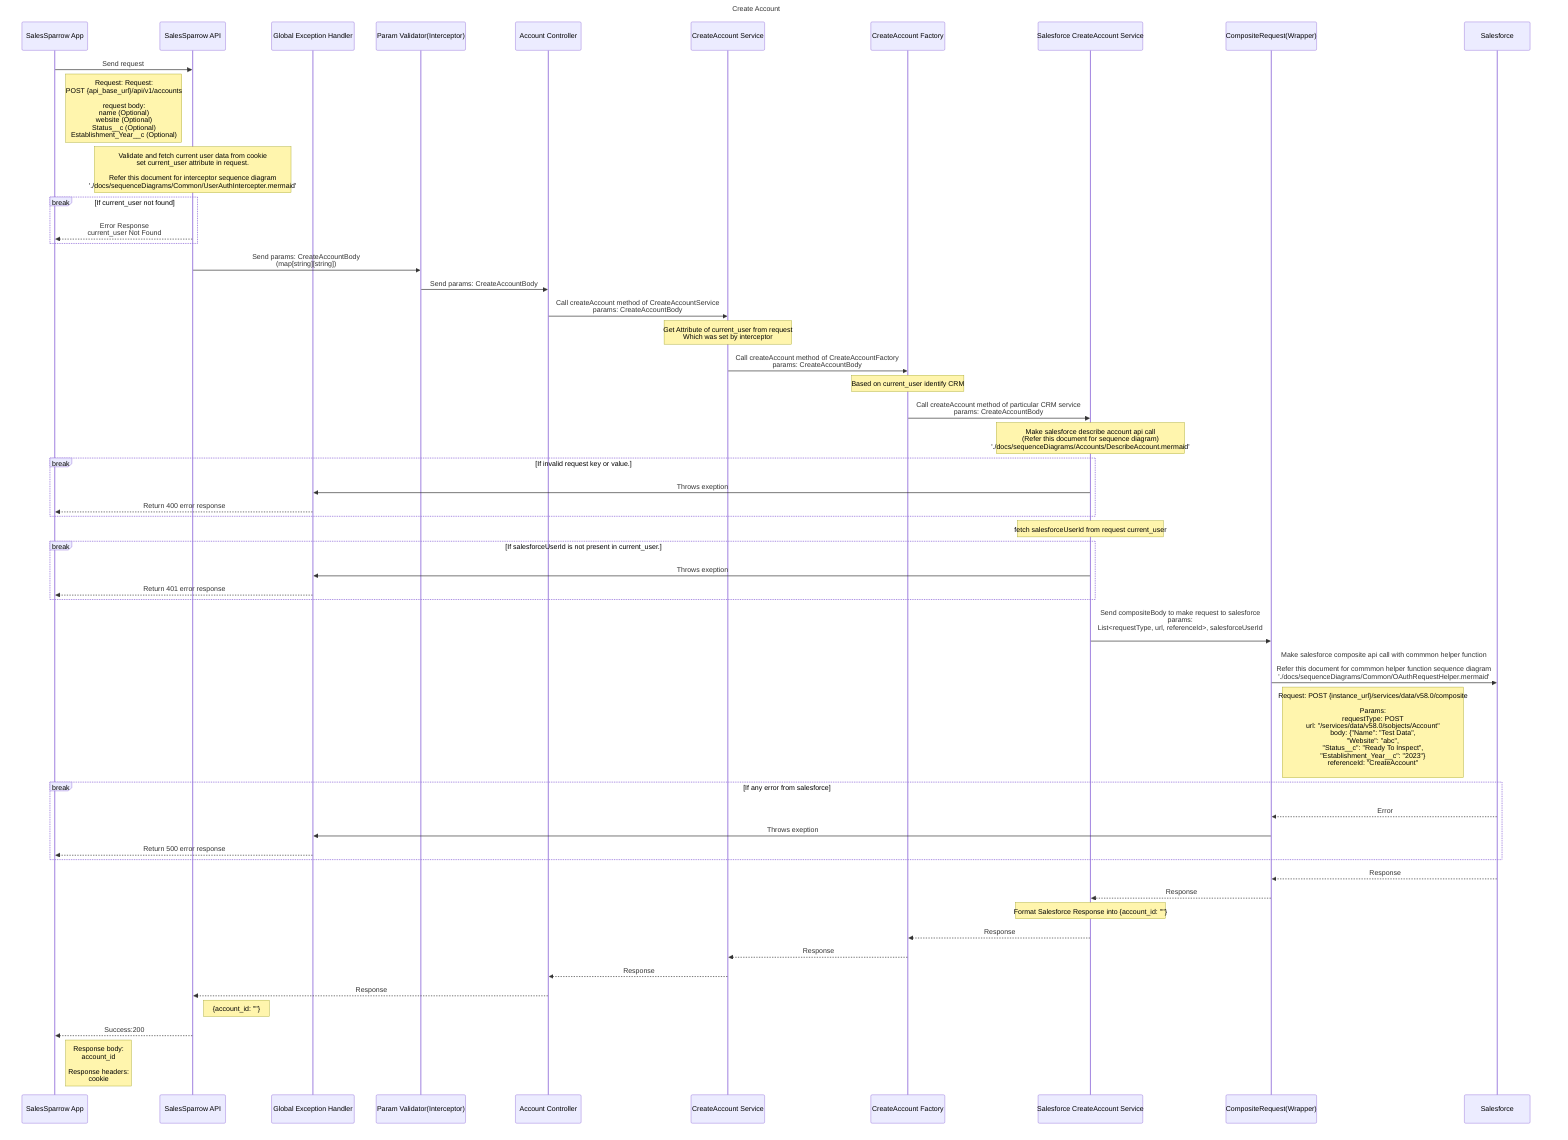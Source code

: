 sequenceDiagram
  title Create Account
    participant ui as SalesSparrow App
    participant api as SalesSparrow API
    participant exceptionHandler as Global Exception Handler
    participant validator as Param Validator(Interceptor)
    participant controller as Account Controller
    participant service as CreateAccount Service
    participant factory as CreateAccount Factory
    participant crm as Salesforce CreateAccount Service
    participant CompositeRequestWrapper as CompositeRequest(Wrapper)
    participant salesforce as Salesforce

    ui->>api:  Send request 
    note right of ui: Request: Request: <br>POST {api_base_url}/api/v1/accounts<br><br> request body:<br>name (Optional)<br>website (Optional)<br>Status__c (Optional)<br>Establishment_Year__c (Optional)

    note over api: Validate and fetch current user data from cookie<br>set current_user attribute in request.<br><br>Refer this document for interceptor sequence diagram <br> './docs/sequenceDiagrams/Common/UserAuthIntercepter.mermaid'
    break If current_user not found
        api-->>ui: Error Response<br>current_user Not Found
    end

    api->>validator: Send params: CreateAccountBody<br>(map[string][string])

    validator->>controller: Send params: CreateAccountBody
    
    controller->>service: Call createAccount method of CreateAccountService<br> params: CreateAccountBody
    note over service: Get Attribute of current_user from request<br>Which was set by interceptor

    service->>factory: Call createAccount method of CreateAccountFactory<br>params: CreateAccountBody
    note over factory: Based on current_user identify CRM

    factory->>crm: Call createAccount method of particular CRM service<br>params: CreateAccountBody

    note over crm: Make salesforce describe account api call <br>(Refer this document for sequence diagram)<br>'./docs/sequenceDiagrams/Accounts/DescribeAccount.mermaid'
    break If invalid request key or value.
        crm->>exceptionHandler: Throws exeption
        exceptionHandler-->>ui:Return 400 error response 
    end

    note over crm: fetch salesforceUserId from request current_user
    break If salesforceUserId is not present in current_user.
        crm->>exceptionHandler: Throws exeption
        exceptionHandler-->>ui:Return 401 error response 
    end
    crm->>CompositeRequestWrapper: Send compositeBody to make request to salesforce<br>params: <br> List<requestType, url, referenceId>, salesforceUserId <br>

    CompositeRequestWrapper->>salesforce: Make salesforce composite api call with commmon helper function<br><br>Refer this document for commmon helper function sequence diagram <br> './docs/sequenceDiagrams/Common/OAuthRequestHelper.mermaid'
    note right of CompositeRequestWrapper: Request: POST {instance_url}/services/data/v58.0/composite <br><br>Params: <br> requestType: POST<br> url: "/services/data/v58.0/sobjects/Account"<br>body: {"Name": "Test Data",<br>"Website": "abc",<br>"Status__c": "Ready To Inspect",<br>"Establishment_Year__c": "2023"} <br>referenceId: "CreateAccount"<br>
    
    break If any error from salesforce
        salesforce-->>CompositeRequestWrapper: Error
        CompositeRequestWrapper->>exceptionHandler: Throws exeption
        exceptionHandler-->>ui: Return 500 error response
    end

    salesforce-->>CompositeRequestWrapper: Response
    CompositeRequestWrapper-->>crm: Response

    note over crm: Format Salesforce Response into {account_id: ""}

    crm-->>factory: Response
    factory-->>service: Response
    service-->> controller: Response
    controller-->>api: Response
    note right of api: {account_id: ""}

    api-->>ui: Success:200
    note right of ui: Response body: <br> account_id<br><br>Response headers:<br> cookie